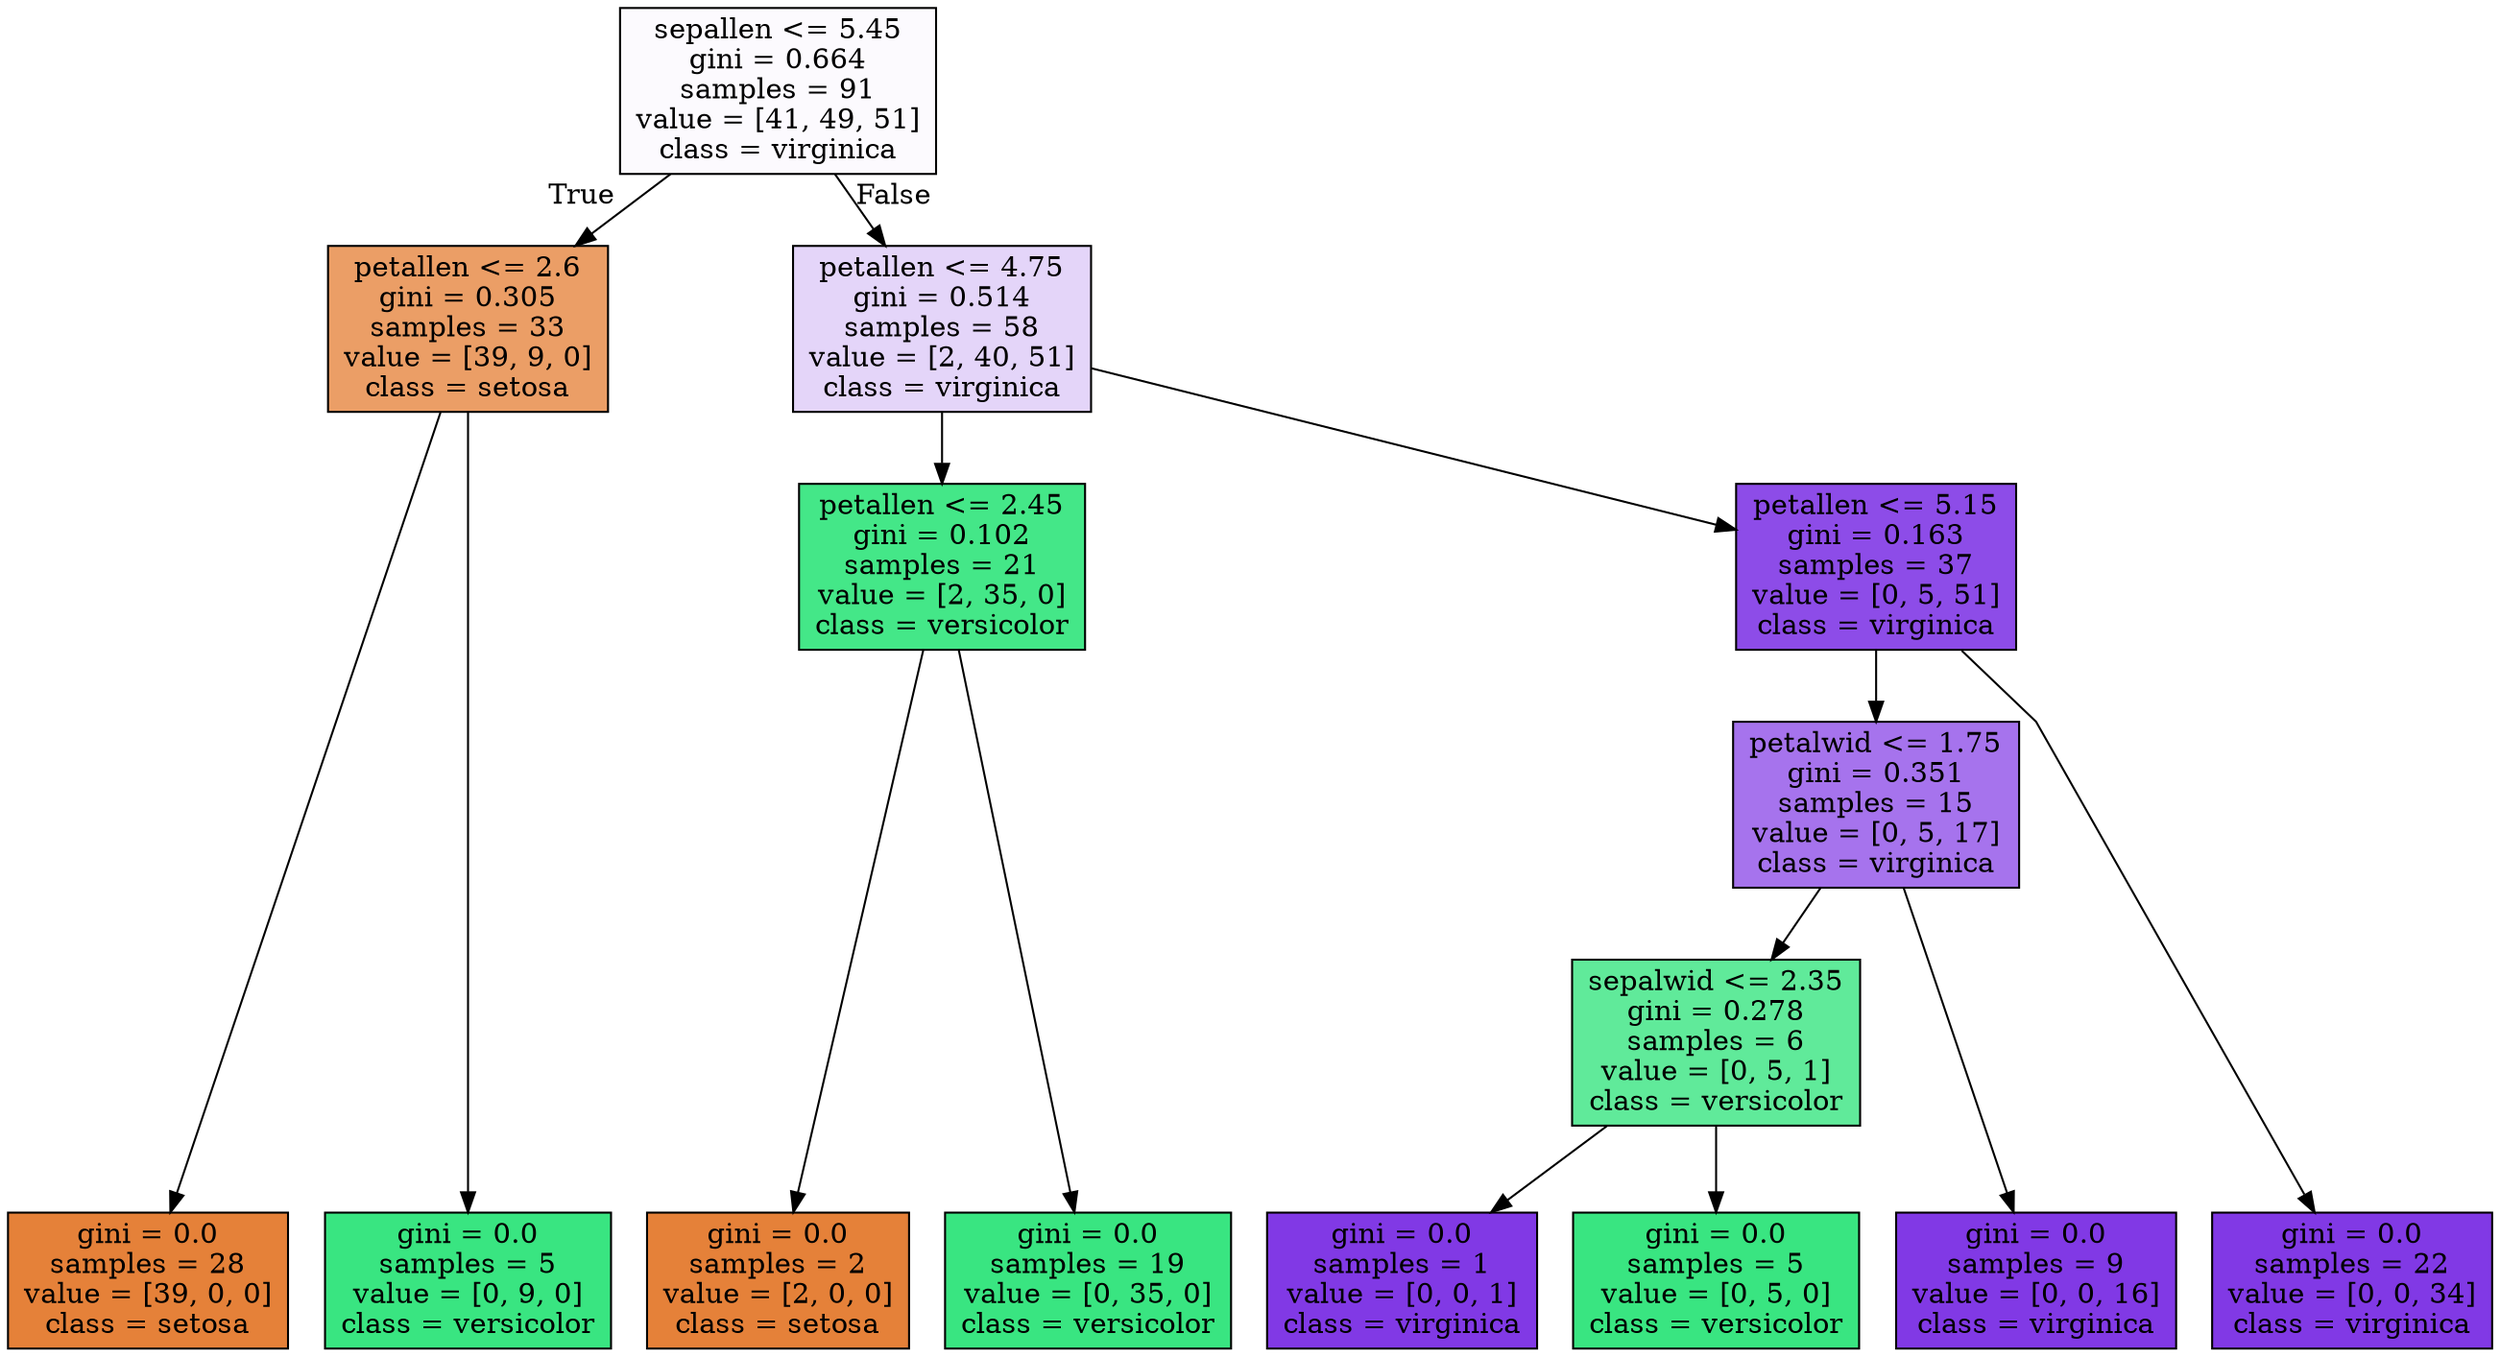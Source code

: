 digraph Tree {
node [shape=box, style="filled", color="black"] ;
graph [ranksep=equally, splines=polyline] ;
0 [label="sepallen <= 5.45\ngini = 0.664\nsamples = 91\nvalue = [41, 49, 51]\nclass = virginica", fillcolor="#8139e506"] ;
1 [label="petallen <= 2.6\ngini = 0.305\nsamples = 33\nvalue = [39, 9, 0]\nclass = setosa", fillcolor="#e58139c4"] ;
0 -> 1 [labeldistance=2.5, labelangle=45, headlabel="True"] ;
2 [label="gini = 0.0\nsamples = 28\nvalue = [39, 0, 0]\nclass = setosa", fillcolor="#e58139ff"] ;
1 -> 2 ;
3 [label="gini = 0.0\nsamples = 5\nvalue = [0, 9, 0]\nclass = versicolor", fillcolor="#39e581ff"] ;
1 -> 3 ;
4 [label="petallen <= 4.75\ngini = 0.514\nsamples = 58\nvalue = [2, 40, 51]\nclass = virginica", fillcolor="#8139e535"] ;
0 -> 4 [labeldistance=2.5, labelangle=-45, headlabel="False"] ;
5 [label="petallen <= 2.45\ngini = 0.102\nsamples = 21\nvalue = [2, 35, 0]\nclass = versicolor", fillcolor="#39e581f0"] ;
4 -> 5 ;
6 [label="gini = 0.0\nsamples = 2\nvalue = [2, 0, 0]\nclass = setosa", fillcolor="#e58139ff"] ;
5 -> 6 ;
7 [label="gini = 0.0\nsamples = 19\nvalue = [0, 35, 0]\nclass = versicolor", fillcolor="#39e581ff"] ;
5 -> 7 ;
8 [label="petallen <= 5.15\ngini = 0.163\nsamples = 37\nvalue = [0, 5, 51]\nclass = virginica", fillcolor="#8139e5e6"] ;
4 -> 8 ;
9 [label="petalwid <= 1.75\ngini = 0.351\nsamples = 15\nvalue = [0, 5, 17]\nclass = virginica", fillcolor="#8139e5b4"] ;
8 -> 9 ;
10 [label="sepalwid <= 2.35\ngini = 0.278\nsamples = 6\nvalue = [0, 5, 1]\nclass = versicolor", fillcolor="#39e581cc"] ;
9 -> 10 ;
11 [label="gini = 0.0\nsamples = 1\nvalue = [0, 0, 1]\nclass = virginica", fillcolor="#8139e5ff"] ;
10 -> 11 ;
12 [label="gini = 0.0\nsamples = 5\nvalue = [0, 5, 0]\nclass = versicolor", fillcolor="#39e581ff"] ;
10 -> 12 ;
13 [label="gini = 0.0\nsamples = 9\nvalue = [0, 0, 16]\nclass = virginica", fillcolor="#8139e5ff"] ;
9 -> 13 ;
14 [label="gini = 0.0\nsamples = 22\nvalue = [0, 0, 34]\nclass = virginica", fillcolor="#8139e5ff"] ;
8 -> 14 ;
{rank=same ; 0} ;
{rank=same ; 1; 4} ;
{rank=same ; 5; 8} ;
{rank=same ; 9} ;
{rank=same ; 10} ;
{rank=same ; 2; 3; 6; 7; 11; 12; 13; 14} ;
}